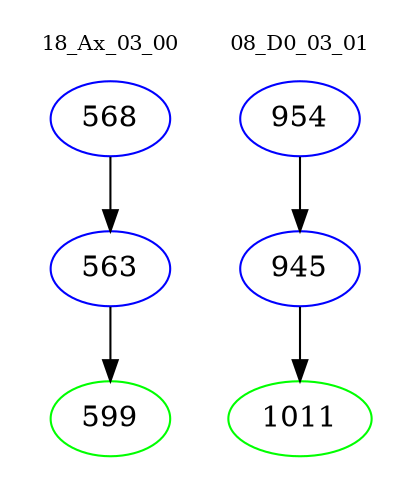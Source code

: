 digraph{
subgraph cluster_0 {
color = white
label = "18_Ax_03_00";
fontsize=10;
T0_568 [label="568", color="blue"]
T0_568 -> T0_563 [color="black"]
T0_563 [label="563", color="blue"]
T0_563 -> T0_599 [color="black"]
T0_599 [label="599", color="green"]
}
subgraph cluster_1 {
color = white
label = "08_D0_03_01";
fontsize=10;
T1_954 [label="954", color="blue"]
T1_954 -> T1_945 [color="black"]
T1_945 [label="945", color="blue"]
T1_945 -> T1_1011 [color="black"]
T1_1011 [label="1011", color="green"]
}
}
